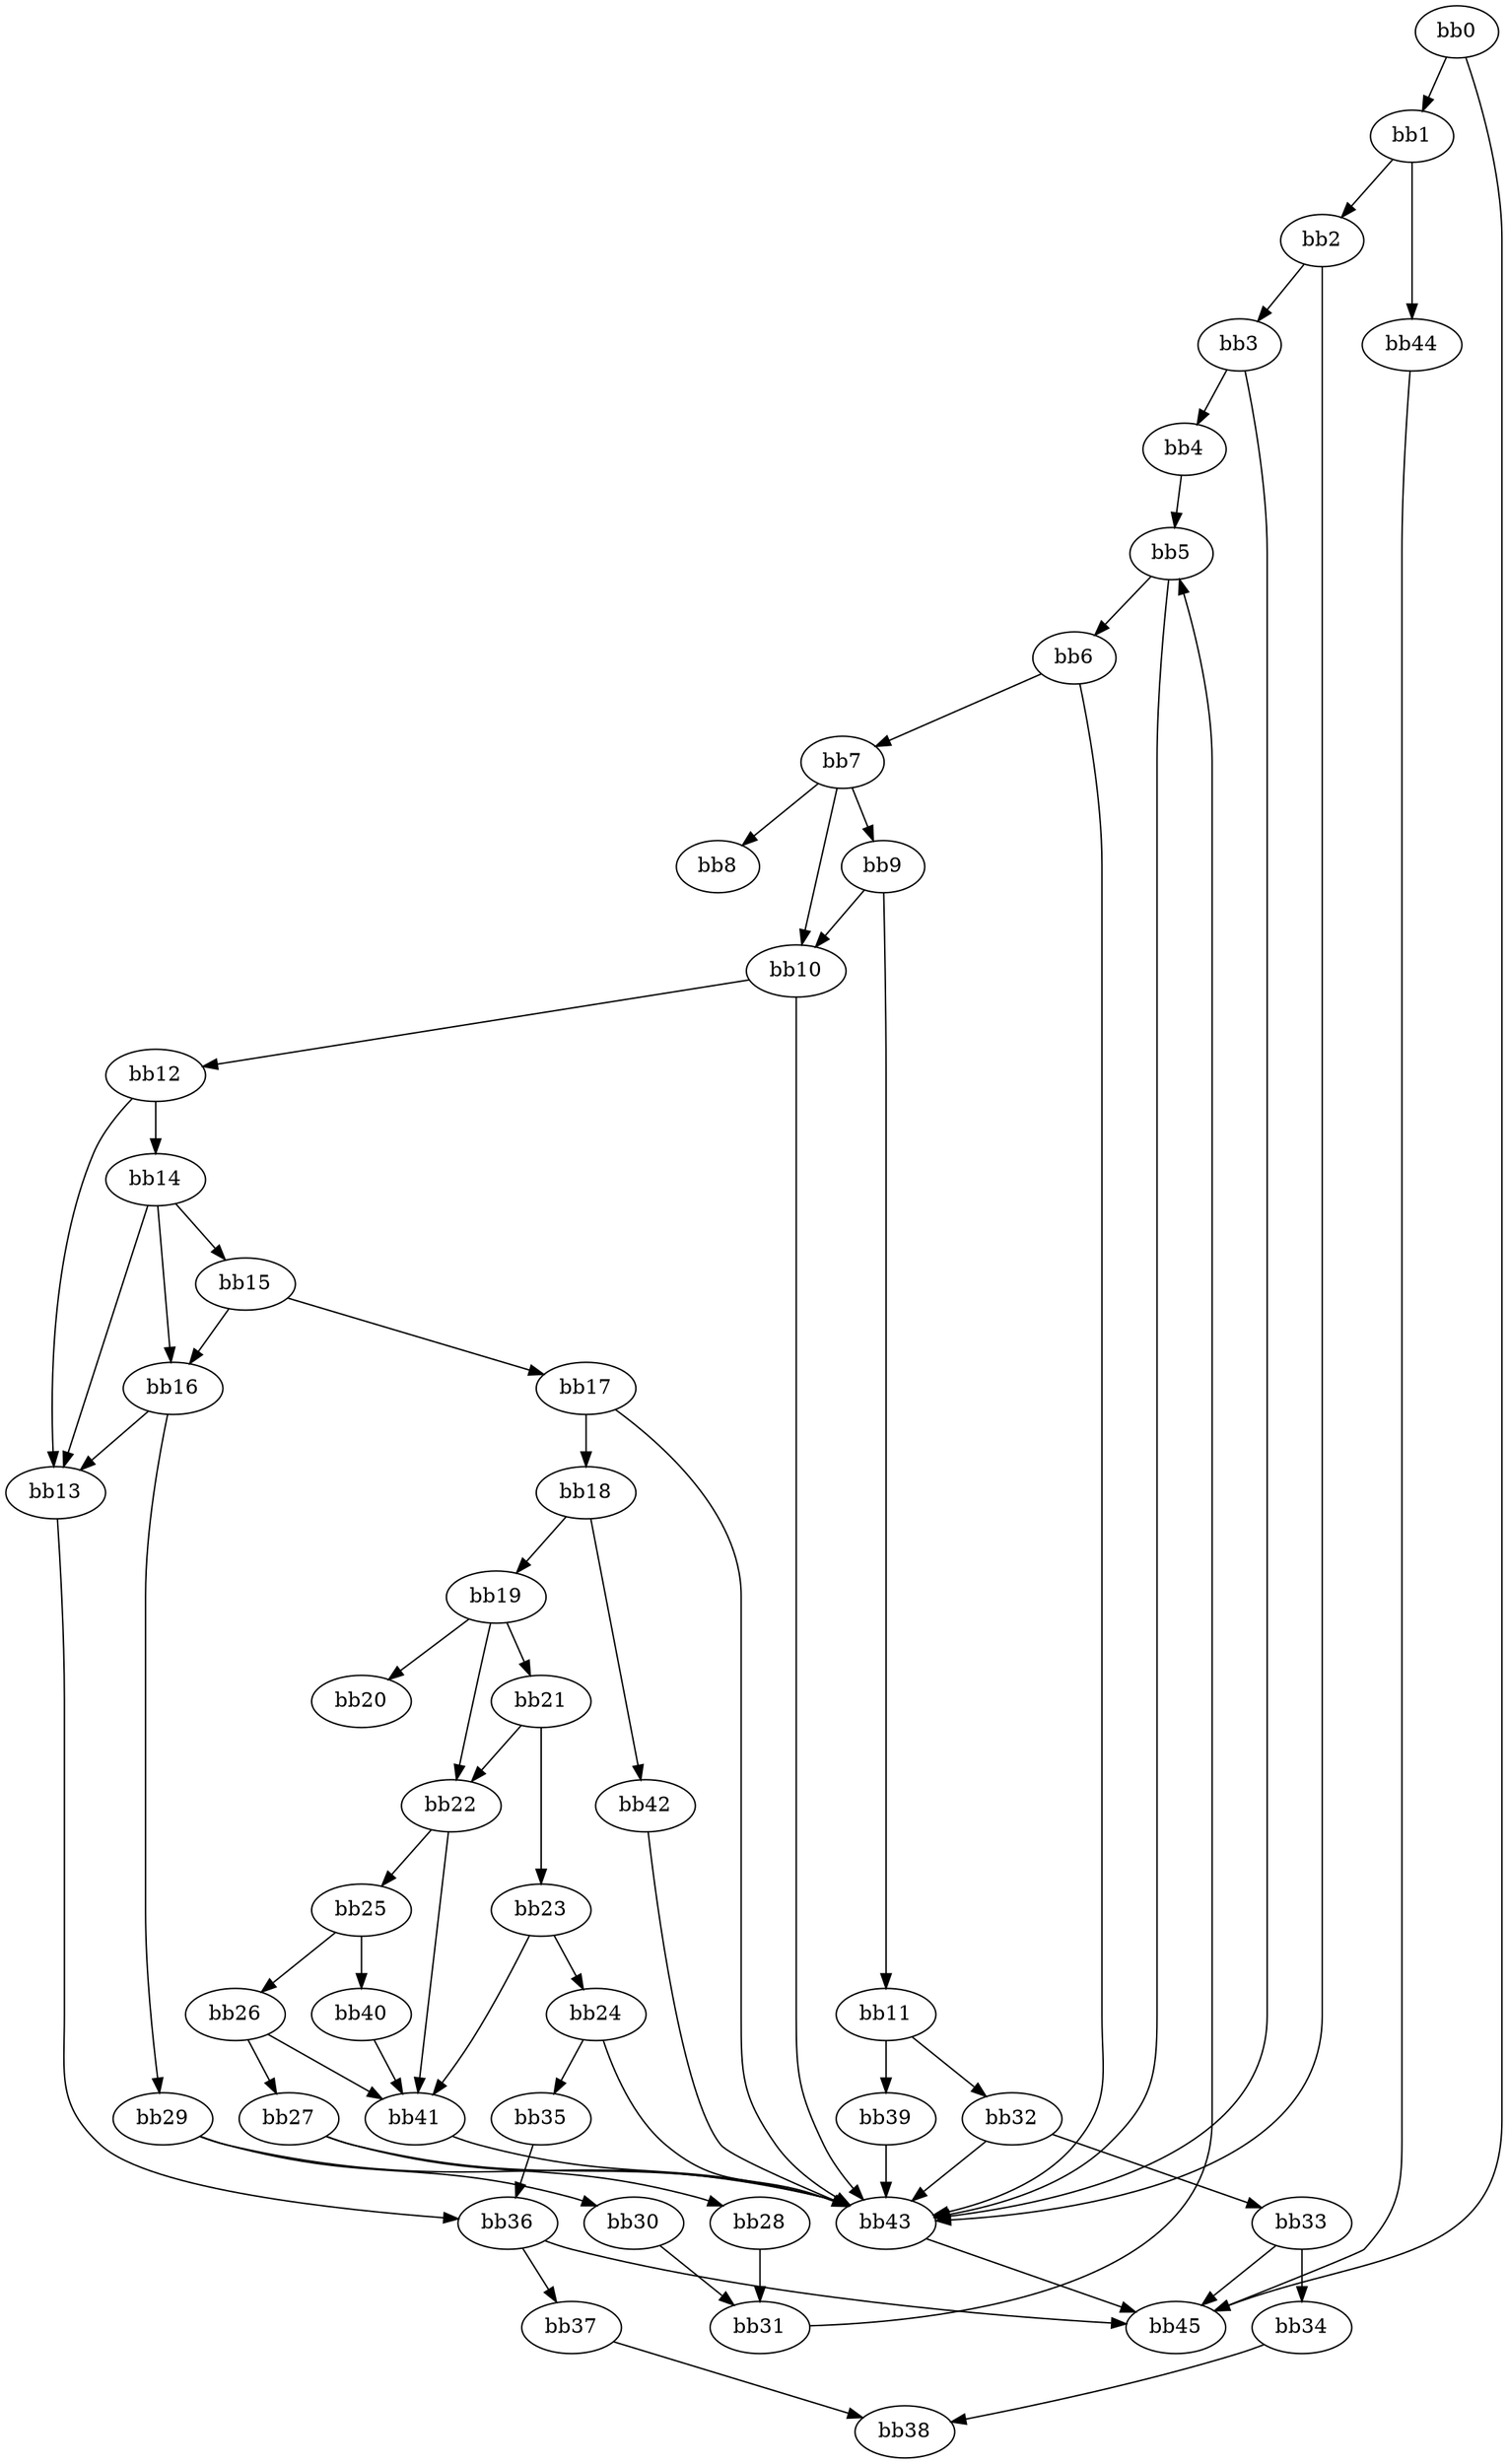 digraph {
    0 [ label = "bb0\l" ]
    1 [ label = "bb1\l" ]
    2 [ label = "bb2\l" ]
    3 [ label = "bb3\l" ]
    4 [ label = "bb4\l" ]
    5 [ label = "bb5\l" ]
    6 [ label = "bb6\l" ]
    7 [ label = "bb7\l" ]
    8 [ label = "bb8\l" ]
    9 [ label = "bb9\l" ]
    10 [ label = "bb10\l" ]
    11 [ label = "bb11\l" ]
    12 [ label = "bb12\l" ]
    13 [ label = "bb13\l" ]
    14 [ label = "bb14\l" ]
    15 [ label = "bb15\l" ]
    16 [ label = "bb16\l" ]
    17 [ label = "bb17\l" ]
    18 [ label = "bb18\l" ]
    19 [ label = "bb19\l" ]
    20 [ label = "bb20\l" ]
    21 [ label = "bb21\l" ]
    22 [ label = "bb22\l" ]
    23 [ label = "bb23\l" ]
    24 [ label = "bb24\l" ]
    25 [ label = "bb25\l" ]
    26 [ label = "bb26\l" ]
    27 [ label = "bb27\l" ]
    28 [ label = "bb28\l" ]
    29 [ label = "bb29\l" ]
    30 [ label = "bb30\l" ]
    31 [ label = "bb31\l" ]
    32 [ label = "bb32\l" ]
    33 [ label = "bb33\l" ]
    34 [ label = "bb34\l" ]
    35 [ label = "bb35\l" ]
    36 [ label = "bb36\l" ]
    37 [ label = "bb37\l" ]
    38 [ label = "bb38\l" ]
    39 [ label = "bb39\l" ]
    40 [ label = "bb40\l" ]
    41 [ label = "bb41\l" ]
    42 [ label = "bb42\l" ]
    43 [ label = "bb43\l" ]
    44 [ label = "bb44\l" ]
    45 [ label = "bb45\l" ]
    0 -> 1 [ ]
    0 -> 45 [ ]
    1 -> 2 [ ]
    1 -> 44 [ ]
    2 -> 3 [ ]
    2 -> 43 [ ]
    3 -> 4 [ ]
    3 -> 43 [ ]
    4 -> 5 [ ]
    5 -> 6 [ ]
    5 -> 43 [ ]
    6 -> 7 [ ]
    6 -> 43 [ ]
    7 -> 8 [ ]
    7 -> 9 [ ]
    7 -> 10 [ ]
    9 -> 10 [ ]
    9 -> 11 [ ]
    10 -> 12 [ ]
    10 -> 43 [ ]
    11 -> 32 [ ]
    11 -> 39 [ ]
    12 -> 13 [ ]
    12 -> 14 [ ]
    13 -> 36 [ ]
    14 -> 13 [ ]
    14 -> 15 [ ]
    14 -> 16 [ ]
    15 -> 16 [ ]
    15 -> 17 [ ]
    16 -> 13 [ ]
    16 -> 29 [ ]
    17 -> 18 [ ]
    17 -> 43 [ ]
    18 -> 19 [ ]
    18 -> 42 [ ]
    19 -> 20 [ ]
    19 -> 21 [ ]
    19 -> 22 [ ]
    21 -> 22 [ ]
    21 -> 23 [ ]
    22 -> 25 [ ]
    22 -> 41 [ ]
    23 -> 24 [ ]
    23 -> 41 [ ]
    24 -> 35 [ ]
    24 -> 43 [ ]
    25 -> 26 [ ]
    25 -> 40 [ ]
    26 -> 27 [ ]
    26 -> 41 [ ]
    27 -> 28 [ ]
    27 -> 43 [ ]
    28 -> 31 [ ]
    29 -> 30 [ ]
    29 -> 43 [ ]
    30 -> 31 [ ]
    31 -> 5 [ ]
    32 -> 33 [ ]
    32 -> 43 [ ]
    33 -> 34 [ ]
    33 -> 45 [ ]
    34 -> 38 [ ]
    35 -> 36 [ ]
    36 -> 37 [ ]
    36 -> 45 [ ]
    37 -> 38 [ ]
    39 -> 43 [ ]
    40 -> 41 [ ]
    41 -> 43 [ ]
    42 -> 43 [ ]
    43 -> 45 [ ]
    44 -> 45 [ ]
}

